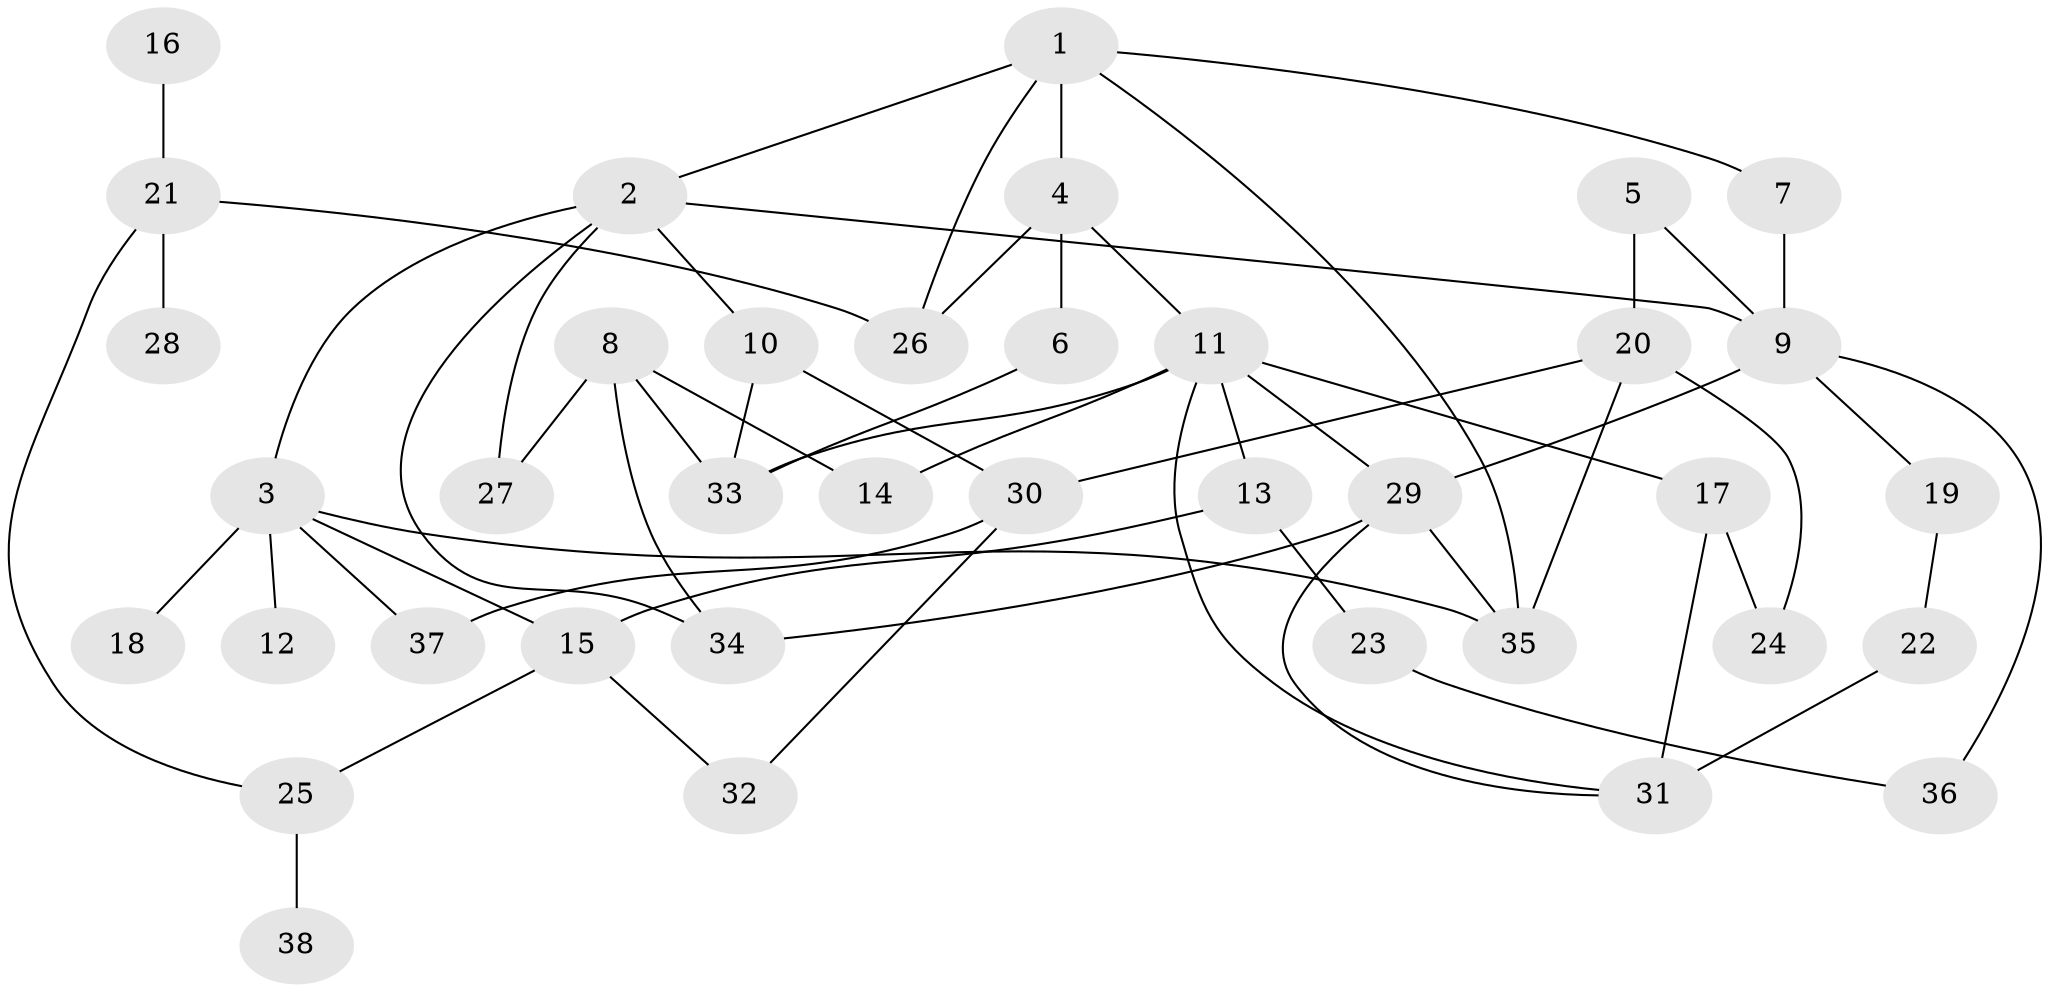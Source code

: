 // original degree distribution, {3: 0.22666666666666666, 8: 0.013333333333333334, 5: 0.06666666666666667, 2: 0.3333333333333333, 7: 0.013333333333333334, 4: 0.09333333333333334, 6: 0.02666666666666667, 1: 0.22666666666666666}
// Generated by graph-tools (version 1.1) at 2025/01/03/09/25 03:01:00]
// undirected, 38 vertices, 59 edges
graph export_dot {
graph [start="1"]
  node [color=gray90,style=filled];
  1;
  2;
  3;
  4;
  5;
  6;
  7;
  8;
  9;
  10;
  11;
  12;
  13;
  14;
  15;
  16;
  17;
  18;
  19;
  20;
  21;
  22;
  23;
  24;
  25;
  26;
  27;
  28;
  29;
  30;
  31;
  32;
  33;
  34;
  35;
  36;
  37;
  38;
  1 -- 2 [weight=1.0];
  1 -- 4 [weight=1.0];
  1 -- 7 [weight=1.0];
  1 -- 26 [weight=1.0];
  1 -- 35 [weight=1.0];
  2 -- 3 [weight=1.0];
  2 -- 9 [weight=1.0];
  2 -- 10 [weight=1.0];
  2 -- 27 [weight=1.0];
  2 -- 34 [weight=1.0];
  3 -- 12 [weight=2.0];
  3 -- 15 [weight=1.0];
  3 -- 18 [weight=1.0];
  3 -- 35 [weight=1.0];
  3 -- 37 [weight=1.0];
  4 -- 6 [weight=1.0];
  4 -- 11 [weight=1.0];
  4 -- 26 [weight=1.0];
  5 -- 9 [weight=1.0];
  5 -- 20 [weight=1.0];
  6 -- 33 [weight=1.0];
  7 -- 9 [weight=1.0];
  8 -- 14 [weight=1.0];
  8 -- 27 [weight=1.0];
  8 -- 33 [weight=1.0];
  8 -- 34 [weight=1.0];
  9 -- 19 [weight=1.0];
  9 -- 29 [weight=1.0];
  9 -- 36 [weight=1.0];
  10 -- 30 [weight=1.0];
  10 -- 33 [weight=1.0];
  11 -- 13 [weight=1.0];
  11 -- 14 [weight=1.0];
  11 -- 17 [weight=1.0];
  11 -- 29 [weight=1.0];
  11 -- 31 [weight=1.0];
  11 -- 33 [weight=1.0];
  13 -- 15 [weight=1.0];
  13 -- 23 [weight=1.0];
  15 -- 25 [weight=1.0];
  15 -- 32 [weight=1.0];
  16 -- 21 [weight=1.0];
  17 -- 24 [weight=1.0];
  17 -- 31 [weight=1.0];
  19 -- 22 [weight=1.0];
  20 -- 24 [weight=1.0];
  20 -- 30 [weight=1.0];
  20 -- 35 [weight=1.0];
  21 -- 25 [weight=1.0];
  21 -- 26 [weight=1.0];
  21 -- 28 [weight=1.0];
  22 -- 31 [weight=2.0];
  23 -- 36 [weight=1.0];
  25 -- 38 [weight=1.0];
  29 -- 31 [weight=1.0];
  29 -- 34 [weight=1.0];
  29 -- 35 [weight=2.0];
  30 -- 32 [weight=1.0];
  30 -- 37 [weight=1.0];
}

